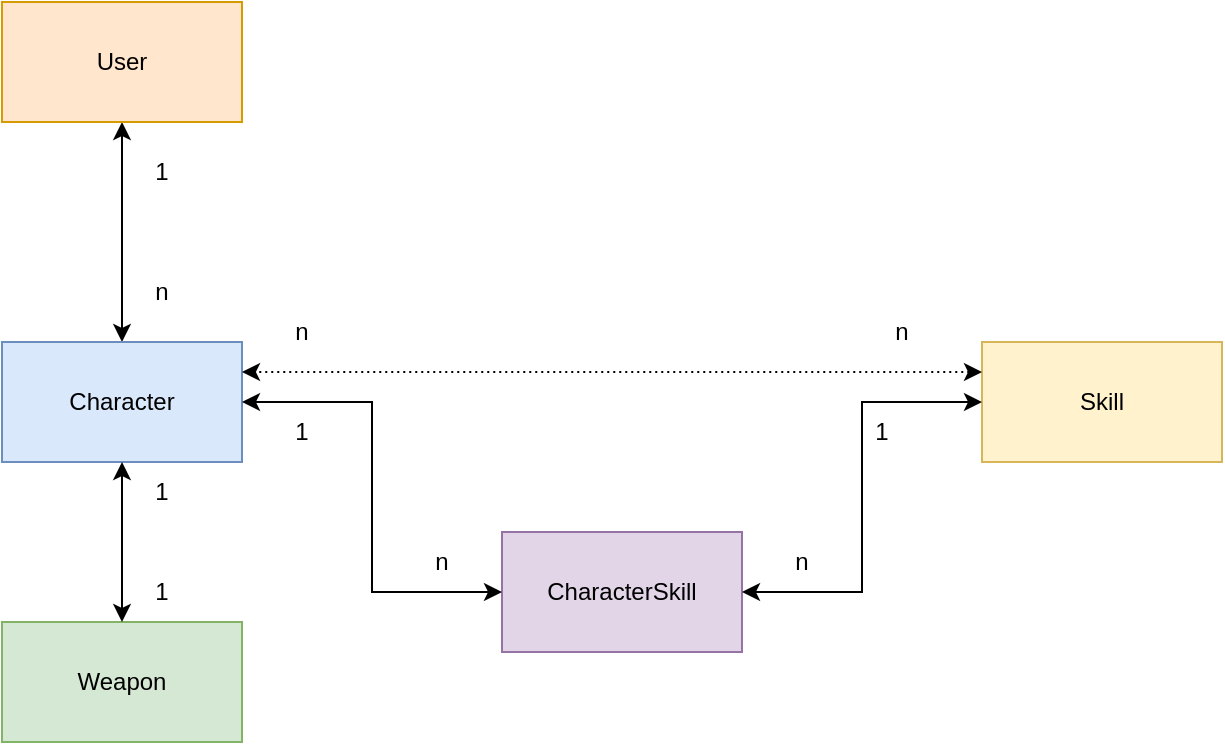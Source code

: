 <mxfile version="20.2.0" type="device"><diagram id="lxSJ_rl656oa3RBRwBKp" name="Sayfa -1"><mxGraphModel dx="1038" dy="539" grid="1" gridSize="10" guides="1" tooltips="1" connect="1" arrows="1" fold="1" page="1" pageScale="1" pageWidth="827" pageHeight="1169" math="0" shadow="0"><root><mxCell id="0"/><mxCell id="1" parent="0"/><mxCell id="svQecvq3igrUikhg65mb-6" style="edgeStyle=orthogonalEdgeStyle;rounded=0;orthogonalLoop=1;jettySize=auto;html=1;exitX=0.5;exitY=1;exitDx=0;exitDy=0;entryX=0.5;entryY=0;entryDx=0;entryDy=0;endArrow=classic;endFill=1;startArrow=classic;startFill=1;" edge="1" parent="1" source="svQecvq3igrUikhg65mb-1" target="svQecvq3igrUikhg65mb-2"><mxGeometry relative="1" as="geometry"/></mxCell><mxCell id="svQecvq3igrUikhg65mb-1" value="User" style="rounded=0;whiteSpace=wrap;html=1;fillColor=#ffe6cc;strokeColor=#d79b00;" vertex="1" parent="1"><mxGeometry x="80" y="50" width="120" height="60" as="geometry"/></mxCell><mxCell id="svQecvq3igrUikhg65mb-2" value="Character" style="rounded=0;whiteSpace=wrap;html=1;fillColor=#dae8fc;strokeColor=#6c8ebf;" vertex="1" parent="1"><mxGeometry x="80" y="220" width="120" height="60" as="geometry"/></mxCell><mxCell id="svQecvq3igrUikhg65mb-3" value="Skill" style="rounded=0;whiteSpace=wrap;html=1;fillColor=#fff2cc;strokeColor=#d6b656;" vertex="1" parent="1"><mxGeometry x="570" y="220" width="120" height="60" as="geometry"/></mxCell><mxCell id="svQecvq3igrUikhg65mb-4" value="CharacterSkill" style="rounded=0;whiteSpace=wrap;html=1;fillColor=#e1d5e7;strokeColor=#9673a6;" vertex="1" parent="1"><mxGeometry x="330" y="315" width="120" height="60" as="geometry"/></mxCell><mxCell id="svQecvq3igrUikhg65mb-5" value="Weapon" style="rounded=0;whiteSpace=wrap;html=1;fillColor=#d5e8d4;strokeColor=#82b366;" vertex="1" parent="1"><mxGeometry x="80" y="360" width="120" height="60" as="geometry"/></mxCell><mxCell id="svQecvq3igrUikhg65mb-7" value="1" style="text;html=1;strokeColor=none;fillColor=none;align=center;verticalAlign=middle;whiteSpace=wrap;rounded=0;" vertex="1" parent="1"><mxGeometry x="130" y="120" width="60" height="30" as="geometry"/></mxCell><mxCell id="svQecvq3igrUikhg65mb-8" value="n" style="text;html=1;strokeColor=none;fillColor=none;align=center;verticalAlign=middle;whiteSpace=wrap;rounded=0;" vertex="1" parent="1"><mxGeometry x="130" y="180" width="60" height="30" as="geometry"/></mxCell><mxCell id="svQecvq3igrUikhg65mb-9" style="edgeStyle=orthogonalEdgeStyle;rounded=0;orthogonalLoop=1;jettySize=auto;html=1;exitX=0.5;exitY=1;exitDx=0;exitDy=0;endArrow=classic;endFill=1;startArrow=classic;startFill=1;entryX=0.5;entryY=0;entryDx=0;entryDy=0;" edge="1" parent="1" source="svQecvq3igrUikhg65mb-2" target="svQecvq3igrUikhg65mb-5"><mxGeometry relative="1" as="geometry"><mxPoint x="150" y="120" as="sourcePoint"/><mxPoint x="280" y="330" as="targetPoint"/></mxGeometry></mxCell><mxCell id="svQecvq3igrUikhg65mb-10" value="1" style="text;html=1;strokeColor=none;fillColor=none;align=center;verticalAlign=middle;whiteSpace=wrap;rounded=0;" vertex="1" parent="1"><mxGeometry x="130" y="280" width="60" height="30" as="geometry"/></mxCell><mxCell id="svQecvq3igrUikhg65mb-11" value="1" style="text;html=1;strokeColor=none;fillColor=none;align=center;verticalAlign=middle;whiteSpace=wrap;rounded=0;" vertex="1" parent="1"><mxGeometry x="130" y="330" width="60" height="30" as="geometry"/></mxCell><mxCell id="svQecvq3igrUikhg65mb-12" style="edgeStyle=orthogonalEdgeStyle;rounded=0;orthogonalLoop=1;jettySize=auto;html=1;exitX=0;exitY=0.5;exitDx=0;exitDy=0;endArrow=classic;endFill=1;startArrow=classic;startFill=1;entryX=1;entryY=0.5;entryDx=0;entryDy=0;" edge="1" parent="1" source="svQecvq3igrUikhg65mb-3" target="svQecvq3igrUikhg65mb-4"><mxGeometry relative="1" as="geometry"><mxPoint x="150" y="120" as="sourcePoint"/><mxPoint x="150" y="230" as="targetPoint"/></mxGeometry></mxCell><mxCell id="svQecvq3igrUikhg65mb-13" style="edgeStyle=orthogonalEdgeStyle;rounded=0;orthogonalLoop=1;jettySize=auto;html=1;exitX=0;exitY=0.5;exitDx=0;exitDy=0;endArrow=classic;endFill=1;startArrow=classic;startFill=1;entryX=1;entryY=0.5;entryDx=0;entryDy=0;" edge="1" parent="1" source="svQecvq3igrUikhg65mb-4" target="svQecvq3igrUikhg65mb-2"><mxGeometry relative="1" as="geometry"><mxPoint x="150" y="120" as="sourcePoint"/><mxPoint x="150" y="230" as="targetPoint"/></mxGeometry></mxCell><mxCell id="svQecvq3igrUikhg65mb-14" value="1" style="text;html=1;strokeColor=none;fillColor=none;align=center;verticalAlign=middle;whiteSpace=wrap;rounded=0;" vertex="1" parent="1"><mxGeometry x="200" y="250" width="60" height="30" as="geometry"/></mxCell><mxCell id="svQecvq3igrUikhg65mb-15" value="n" style="text;html=1;strokeColor=none;fillColor=none;align=center;verticalAlign=middle;whiteSpace=wrap;rounded=0;" vertex="1" parent="1"><mxGeometry x="270" y="315" width="60" height="30" as="geometry"/></mxCell><mxCell id="svQecvq3igrUikhg65mb-16" value="n" style="text;html=1;strokeColor=none;fillColor=none;align=center;verticalAlign=middle;whiteSpace=wrap;rounded=0;" vertex="1" parent="1"><mxGeometry x="450" y="315" width="60" height="30" as="geometry"/></mxCell><mxCell id="svQecvq3igrUikhg65mb-17" value="1" style="text;html=1;strokeColor=none;fillColor=none;align=center;verticalAlign=middle;whiteSpace=wrap;rounded=0;" vertex="1" parent="1"><mxGeometry x="490" y="250" width="60" height="30" as="geometry"/></mxCell><mxCell id="svQecvq3igrUikhg65mb-21" style="edgeStyle=orthogonalEdgeStyle;rounded=0;orthogonalLoop=1;jettySize=auto;html=1;exitX=0;exitY=0.25;exitDx=0;exitDy=0;endArrow=classic;endFill=1;startArrow=classic;startFill=1;entryX=1;entryY=0.25;entryDx=0;entryDy=0;dashed=1;dashPattern=1 2;" edge="1" parent="1" source="svQecvq3igrUikhg65mb-3" target="svQecvq3igrUikhg65mb-2"><mxGeometry relative="1" as="geometry"><mxPoint x="150" y="120" as="sourcePoint"/><mxPoint x="260" y="180" as="targetPoint"/></mxGeometry></mxCell><mxCell id="svQecvq3igrUikhg65mb-22" value="n" style="text;html=1;strokeColor=none;fillColor=none;align=center;verticalAlign=middle;whiteSpace=wrap;rounded=0;" vertex="1" parent="1"><mxGeometry x="200" y="200" width="60" height="30" as="geometry"/></mxCell><mxCell id="svQecvq3igrUikhg65mb-24" value="n" style="text;html=1;strokeColor=none;fillColor=none;align=center;verticalAlign=middle;whiteSpace=wrap;rounded=0;" vertex="1" parent="1"><mxGeometry x="500" y="200" width="60" height="30" as="geometry"/></mxCell></root></mxGraphModel></diagram></mxfile>